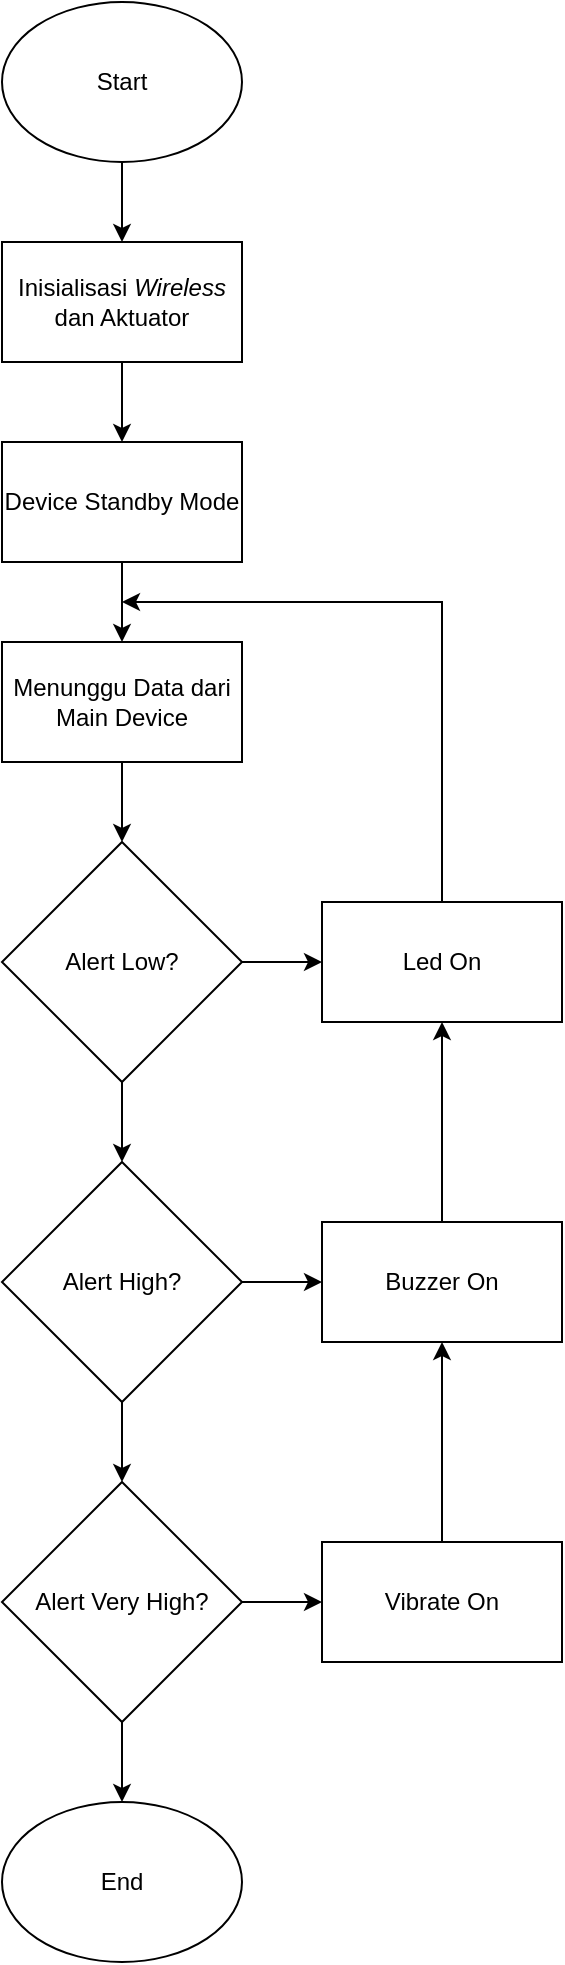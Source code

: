 <mxfile version="14.5.10" type="github">
  <diagram id="c6J7ImLt91YPju1M4k-5" name="Page-1">
    <mxGraphModel dx="1038" dy="557" grid="1" gridSize="10" guides="1" tooltips="1" connect="1" arrows="1" fold="1" page="1" pageScale="1" pageWidth="850" pageHeight="1100" math="0" shadow="0">
      <root>
        <mxCell id="0" />
        <mxCell id="1" parent="0" />
        <mxCell id="kBe0Ls7QX42MMypsDWJj-3" style="edgeStyle=orthogonalEdgeStyle;rounded=0;orthogonalLoop=1;jettySize=auto;html=1;exitX=0.5;exitY=1;exitDx=0;exitDy=0;entryX=0.5;entryY=0;entryDx=0;entryDy=0;" edge="1" parent="1" source="kBe0Ls7QX42MMypsDWJj-1" target="kBe0Ls7QX42MMypsDWJj-2">
          <mxGeometry relative="1" as="geometry" />
        </mxCell>
        <mxCell id="kBe0Ls7QX42MMypsDWJj-1" value="&lt;div&gt;Start&lt;/div&gt;" style="ellipse;whiteSpace=wrap;html=1;" vertex="1" parent="1">
          <mxGeometry x="120" y="40" width="120" height="80" as="geometry" />
        </mxCell>
        <mxCell id="kBe0Ls7QX42MMypsDWJj-5" value="" style="edgeStyle=orthogonalEdgeStyle;rounded=0;orthogonalLoop=1;jettySize=auto;html=1;" edge="1" parent="1" source="kBe0Ls7QX42MMypsDWJj-2" target="kBe0Ls7QX42MMypsDWJj-4">
          <mxGeometry relative="1" as="geometry" />
        </mxCell>
        <mxCell id="kBe0Ls7QX42MMypsDWJj-2" value="&lt;div&gt;Inisialisasi &lt;i&gt;Wireless&lt;/i&gt; dan Aktuator &lt;br&gt;&lt;/div&gt;" style="rounded=0;whiteSpace=wrap;html=1;" vertex="1" parent="1">
          <mxGeometry x="120" y="160" width="120" height="60" as="geometry" />
        </mxCell>
        <mxCell id="kBe0Ls7QX42MMypsDWJj-7" value="" style="edgeStyle=orthogonalEdgeStyle;rounded=0;orthogonalLoop=1;jettySize=auto;html=1;" edge="1" parent="1" source="kBe0Ls7QX42MMypsDWJj-4" target="kBe0Ls7QX42MMypsDWJj-6">
          <mxGeometry relative="1" as="geometry" />
        </mxCell>
        <mxCell id="kBe0Ls7QX42MMypsDWJj-4" value="Device Standby Mode" style="whiteSpace=wrap;html=1;rounded=0;" vertex="1" parent="1">
          <mxGeometry x="120" y="260" width="120" height="60" as="geometry" />
        </mxCell>
        <mxCell id="kBe0Ls7QX42MMypsDWJj-9" style="edgeStyle=orthogonalEdgeStyle;rounded=0;orthogonalLoop=1;jettySize=auto;html=1;exitX=0.5;exitY=1;exitDx=0;exitDy=0;entryX=0.5;entryY=0;entryDx=0;entryDy=0;" edge="1" parent="1" source="kBe0Ls7QX42MMypsDWJj-6" target="kBe0Ls7QX42MMypsDWJj-8">
          <mxGeometry relative="1" as="geometry" />
        </mxCell>
        <mxCell id="kBe0Ls7QX42MMypsDWJj-6" value="Menunggu Data dari Main Device" style="whiteSpace=wrap;html=1;rounded=0;" vertex="1" parent="1">
          <mxGeometry x="120" y="360" width="120" height="60" as="geometry" />
        </mxCell>
        <mxCell id="kBe0Ls7QX42MMypsDWJj-11" style="edgeStyle=orthogonalEdgeStyle;rounded=0;orthogonalLoop=1;jettySize=auto;html=1;exitX=1;exitY=0.5;exitDx=0;exitDy=0;entryX=0;entryY=0.5;entryDx=0;entryDy=0;" edge="1" parent="1" source="kBe0Ls7QX42MMypsDWJj-8" target="kBe0Ls7QX42MMypsDWJj-10">
          <mxGeometry relative="1" as="geometry" />
        </mxCell>
        <mxCell id="kBe0Ls7QX42MMypsDWJj-13" style="edgeStyle=orthogonalEdgeStyle;rounded=0;orthogonalLoop=1;jettySize=auto;html=1;exitX=0.5;exitY=1;exitDx=0;exitDy=0;entryX=0.5;entryY=0;entryDx=0;entryDy=0;" edge="1" parent="1" source="kBe0Ls7QX42MMypsDWJj-8" target="kBe0Ls7QX42MMypsDWJj-12">
          <mxGeometry relative="1" as="geometry" />
        </mxCell>
        <mxCell id="kBe0Ls7QX42MMypsDWJj-8" value="Alert Low?" style="rhombus;whiteSpace=wrap;html=1;" vertex="1" parent="1">
          <mxGeometry x="120" y="460" width="120" height="120" as="geometry" />
        </mxCell>
        <mxCell id="kBe0Ls7QX42MMypsDWJj-24" style="edgeStyle=orthogonalEdgeStyle;rounded=0;orthogonalLoop=1;jettySize=auto;html=1;exitX=0.5;exitY=0;exitDx=0;exitDy=0;" edge="1" parent="1" source="kBe0Ls7QX42MMypsDWJj-10">
          <mxGeometry relative="1" as="geometry">
            <mxPoint x="180" y="340" as="targetPoint" />
            <Array as="points">
              <mxPoint x="340" y="340" />
            </Array>
          </mxGeometry>
        </mxCell>
        <mxCell id="kBe0Ls7QX42MMypsDWJj-10" value="Led On" style="rounded=0;whiteSpace=wrap;html=1;" vertex="1" parent="1">
          <mxGeometry x="280" y="490" width="120" height="60" as="geometry" />
        </mxCell>
        <mxCell id="kBe0Ls7QX42MMypsDWJj-15" style="edgeStyle=orthogonalEdgeStyle;rounded=0;orthogonalLoop=1;jettySize=auto;html=1;exitX=1;exitY=0.5;exitDx=0;exitDy=0;entryX=0;entryY=0.5;entryDx=0;entryDy=0;" edge="1" parent="1" source="kBe0Ls7QX42MMypsDWJj-12" target="kBe0Ls7QX42MMypsDWJj-14">
          <mxGeometry relative="1" as="geometry" />
        </mxCell>
        <mxCell id="kBe0Ls7QX42MMypsDWJj-18" style="edgeStyle=orthogonalEdgeStyle;rounded=0;orthogonalLoop=1;jettySize=auto;html=1;exitX=0.5;exitY=1;exitDx=0;exitDy=0;entryX=0.5;entryY=0;entryDx=0;entryDy=0;" edge="1" parent="1" source="kBe0Ls7QX42MMypsDWJj-12" target="kBe0Ls7QX42MMypsDWJj-16">
          <mxGeometry relative="1" as="geometry" />
        </mxCell>
        <mxCell id="kBe0Ls7QX42MMypsDWJj-12" value="Alert High?" style="rhombus;whiteSpace=wrap;html=1;" vertex="1" parent="1">
          <mxGeometry x="120" y="620" width="120" height="120" as="geometry" />
        </mxCell>
        <mxCell id="kBe0Ls7QX42MMypsDWJj-23" style="edgeStyle=orthogonalEdgeStyle;rounded=0;orthogonalLoop=1;jettySize=auto;html=1;exitX=0.5;exitY=0;exitDx=0;exitDy=0;entryX=0.5;entryY=1;entryDx=0;entryDy=0;" edge="1" parent="1" source="kBe0Ls7QX42MMypsDWJj-14" target="kBe0Ls7QX42MMypsDWJj-10">
          <mxGeometry relative="1" as="geometry" />
        </mxCell>
        <mxCell id="kBe0Ls7QX42MMypsDWJj-14" value="Buzzer On" style="rounded=0;whiteSpace=wrap;html=1;" vertex="1" parent="1">
          <mxGeometry x="280" y="650" width="120" height="60" as="geometry" />
        </mxCell>
        <mxCell id="kBe0Ls7QX42MMypsDWJj-19" style="edgeStyle=orthogonalEdgeStyle;rounded=0;orthogonalLoop=1;jettySize=auto;html=1;exitX=1;exitY=0.5;exitDx=0;exitDy=0;entryX=0;entryY=0.5;entryDx=0;entryDy=0;" edge="1" parent="1" source="kBe0Ls7QX42MMypsDWJj-16" target="kBe0Ls7QX42MMypsDWJj-17">
          <mxGeometry relative="1" as="geometry" />
        </mxCell>
        <mxCell id="kBe0Ls7QX42MMypsDWJj-21" style="edgeStyle=orthogonalEdgeStyle;rounded=0;orthogonalLoop=1;jettySize=auto;html=1;exitX=0.5;exitY=1;exitDx=0;exitDy=0;entryX=0.5;entryY=0;entryDx=0;entryDy=0;" edge="1" parent="1" source="kBe0Ls7QX42MMypsDWJj-16" target="kBe0Ls7QX42MMypsDWJj-20">
          <mxGeometry relative="1" as="geometry" />
        </mxCell>
        <mxCell id="kBe0Ls7QX42MMypsDWJj-16" value="Alert Very High?" style="rhombus;whiteSpace=wrap;html=1;" vertex="1" parent="1">
          <mxGeometry x="120" y="780" width="120" height="120" as="geometry" />
        </mxCell>
        <mxCell id="kBe0Ls7QX42MMypsDWJj-22" style="edgeStyle=orthogonalEdgeStyle;rounded=0;orthogonalLoop=1;jettySize=auto;html=1;exitX=0.5;exitY=0;exitDx=0;exitDy=0;entryX=0.5;entryY=1;entryDx=0;entryDy=0;" edge="1" parent="1" source="kBe0Ls7QX42MMypsDWJj-17" target="kBe0Ls7QX42MMypsDWJj-14">
          <mxGeometry relative="1" as="geometry" />
        </mxCell>
        <mxCell id="kBe0Ls7QX42MMypsDWJj-17" value="Vibrate On" style="rounded=0;whiteSpace=wrap;html=1;" vertex="1" parent="1">
          <mxGeometry x="280" y="810" width="120" height="60" as="geometry" />
        </mxCell>
        <mxCell id="kBe0Ls7QX42MMypsDWJj-20" value="End" style="ellipse;whiteSpace=wrap;html=1;" vertex="1" parent="1">
          <mxGeometry x="120" y="940" width="120" height="80" as="geometry" />
        </mxCell>
      </root>
    </mxGraphModel>
  </diagram>
</mxfile>

